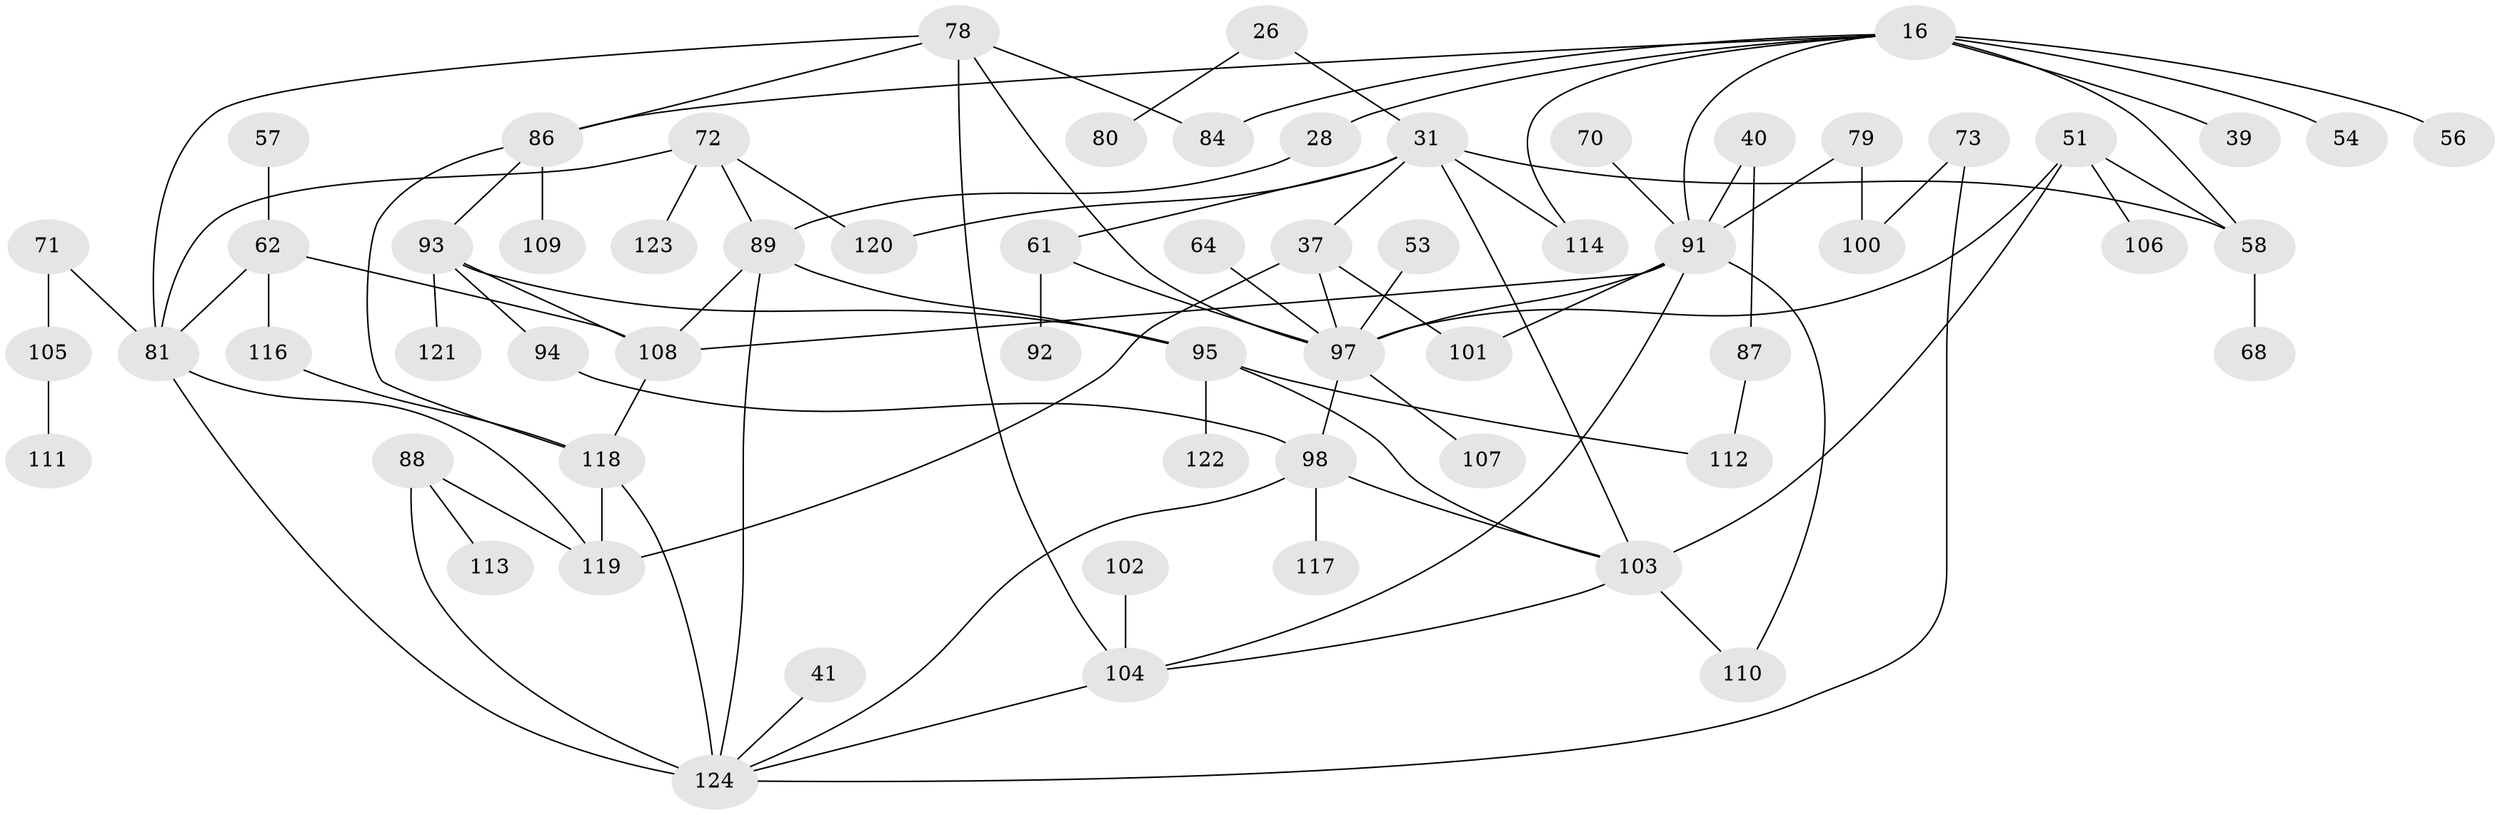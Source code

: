 // original degree distribution, {7: 0.024193548387096774, 4: 0.13709677419354838, 1: 0.20967741935483872, 8: 0.008064516129032258, 6: 0.03225806451612903, 2: 0.3387096774193548, 3: 0.21774193548387097, 5: 0.03225806451612903}
// Generated by graph-tools (version 1.1) at 2025/41/03/09/25 04:41:12]
// undirected, 62 vertices, 92 edges
graph export_dot {
graph [start="1"]
  node [color=gray90,style=filled];
  16 [super="+12"];
  26;
  28;
  31 [super="+25"];
  37 [super="+30"];
  39;
  40;
  41;
  51 [super="+33"];
  53;
  54;
  56;
  57;
  58 [super="+49"];
  61;
  62 [super="+27"];
  64;
  68;
  70;
  71;
  72;
  73;
  78 [super="+75"];
  79;
  80;
  81 [super="+20+76+55"];
  84 [super="+59"];
  86 [super="+22"];
  87;
  88;
  89 [super="+38"];
  91 [super="+10+67+42+35"];
  92;
  93 [super="+66"];
  94;
  95 [super="+90"];
  97 [super="+7+32"];
  98 [super="+2+96"];
  100;
  101;
  102;
  103 [super="+85+44"];
  104 [super="+18+52+63"];
  105;
  106;
  107;
  108 [super="+36"];
  109;
  110 [super="+82"];
  111;
  112;
  113;
  114;
  116;
  117;
  118 [super="+21+115"];
  119 [super="+99"];
  120;
  121;
  122;
  123;
  124 [super="+1+11"];
  16 -- 28;
  16 -- 39;
  16 -- 54;
  16 -- 56 [weight=2];
  16 -- 114;
  16 -- 91;
  16 -- 86;
  16 -- 58;
  16 -- 84;
  26 -- 80;
  26 -- 31;
  28 -- 89;
  31 -- 61;
  31 -- 120;
  31 -- 114;
  31 -- 37 [weight=2];
  31 -- 58;
  31 -- 103;
  37 -- 97 [weight=2];
  37 -- 101;
  37 -- 119 [weight=2];
  40 -- 87;
  40 -- 91;
  41 -- 124;
  51 -- 97;
  51 -- 58;
  51 -- 103;
  51 -- 106;
  53 -- 97;
  57 -- 62;
  58 -- 68;
  61 -- 92;
  61 -- 97;
  62 -- 81 [weight=2];
  62 -- 116;
  62 -- 108;
  64 -- 97;
  70 -- 91;
  71 -- 105;
  71 -- 81;
  72 -- 120;
  72 -- 123;
  72 -- 89;
  72 -- 81;
  73 -- 100;
  73 -- 124;
  78 -- 84;
  78 -- 97;
  78 -- 81;
  78 -- 86;
  78 -- 104;
  79 -- 100;
  79 -- 91;
  81 -- 124 [weight=3];
  81 -- 119;
  86 -- 109;
  86 -- 118;
  86 -- 93;
  87 -- 112;
  88 -- 113;
  88 -- 124 [weight=2];
  88 -- 119;
  89 -- 124 [weight=2];
  89 -- 108;
  89 -- 95;
  91 -- 101;
  91 -- 108;
  91 -- 97 [weight=3];
  91 -- 104;
  91 -- 110;
  93 -- 121;
  93 -- 108;
  93 -- 94;
  93 -- 95;
  94 -- 98;
  95 -- 112;
  95 -- 122;
  95 -- 103;
  97 -- 98;
  97 -- 107;
  98 -- 117;
  98 -- 124;
  98 -- 103 [weight=2];
  102 -- 104;
  103 -- 104;
  103 -- 110;
  104 -- 124;
  105 -- 111;
  108 -- 118;
  116 -- 118;
  118 -- 124;
  118 -- 119;
}
